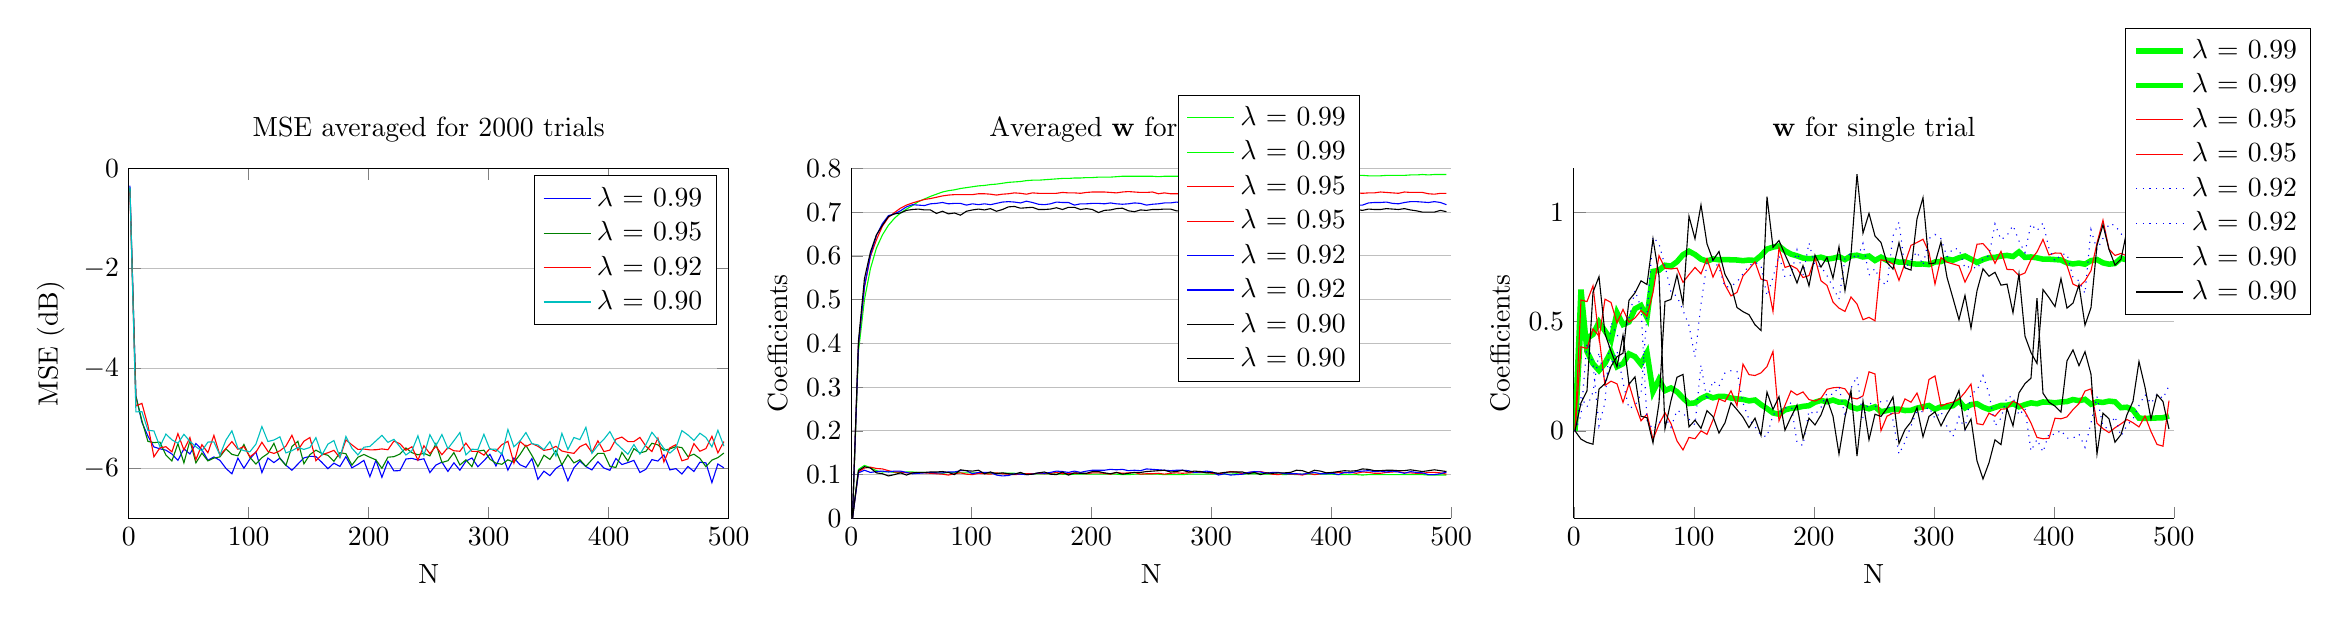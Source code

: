 % This file was created by matlab2tikz v0.4.7 running on MATLAB 8.1.
% Copyright (c) 2008--2014, Nico Schlömer <nico.schloemer@gmail.com>
% All rights reserved.
% Minimal pgfplots version: 1.3
% 
% The latest updates can be retrieved from
%   http://www.mathworks.com/matlabcentral/fileexchange/22022-matlab2tikz
% where you can also make suggestions and rate matlab2tikz.
% 
%
% defining custom colors
\definecolor{mycolor1}{rgb}{0.0,0.75,0.75}%
%
\begin{tikzpicture}

\begin{axis}[%
width=3in,
height=1.75in,
scale only axis,
xmin=0,
xmax=500,
xlabel={N},
ymin=0,
ymax=0.8,
ytick={  0, 0.1, 0.2, 0.3, 0.4, 0.5, 0.6, 0.7, 0.8, 0.9},
ylabel={Coefficients},
ymajorgrids,
name=plot2,
title={Averaged $\mathbf{w}$ for 2000 trials},
axis x line*=bottom,
axis y line*=left,
legend style={at={(0.544,0.389)},anchor=south west,draw=black,fill=white,legend cell align=left}
]
\addplot [color=green,solid]
  table[row sep=crcr]{1	0\\
6	0.112\\
11	0.121\\
16	0.116\\
21	0.109\\
26	0.106\\
31	0.107\\
36	0.105\\
41	0.104\\
46	0.106\\
51	0.106\\
56	0.105\\
61	0.105\\
66	0.104\\
71	0.104\\
76	0.103\\
81	0.105\\
86	0.105\\
91	0.104\\
96	0.104\\
101	0.104\\
106	0.104\\
111	0.103\\
116	0.103\\
121	0.103\\
126	0.103\\
131	0.103\\
136	0.103\\
141	0.102\\
146	0.102\\
151	0.102\\
156	0.102\\
161	0.102\\
166	0.102\\
171	0.101\\
176	0.101\\
181	0.1\\
186	0.101\\
191	0.101\\
196	0.101\\
201	0.101\\
206	0.101\\
211	0.101\\
216	0.101\\
221	0.101\\
226	0.1\\
231	0.1\\
236	0.101\\
241	0.101\\
246	0.101\\
251	0.101\\
256	0.101\\
261	0.1\\
266	0.1\\
271	0.1\\
276	0.1\\
281	0.101\\
286	0.101\\
291	0.101\\
296	0.101\\
301	0.101\\
306	0.101\\
311	0.101\\
316	0.101\\
321	0.102\\
326	0.101\\
331	0.102\\
336	0.102\\
341	0.102\\
346	0.101\\
351	0.101\\
356	0.101\\
361	0.1\\
366	0.101\\
371	0.1\\
376	0.101\\
381	0.101\\
386	0.101\\
391	0.101\\
396	0.101\\
401	0.101\\
406	0.1\\
411	0.1\\
416	0.1\\
421	0.1\\
426	0.099\\
431	0.1\\
436	0.1\\
441	0.1\\
446	0.1\\
451	0.1\\
456	0.1\\
461	0.1\\
466	0.1\\
471	0.1\\
476	0.1\\
481	0.099\\
486	0.099\\
491	0.099\\
496	0.099\\
};
\addlegendentry{$\lambda$ = 0.99};

\addplot [color=green,solid]
  table[row sep=crcr]{1	0\\
6	0.381\\
11	0.5\\
16	0.571\\
21	0.618\\
26	0.648\\
31	0.67\\
36	0.686\\
41	0.698\\
46	0.707\\
51	0.715\\
56	0.724\\
61	0.73\\
66	0.736\\
71	0.741\\
76	0.746\\
81	0.749\\
86	0.751\\
91	0.754\\
96	0.756\\
101	0.758\\
106	0.76\\
111	0.761\\
116	0.763\\
121	0.764\\
126	0.766\\
131	0.768\\
136	0.769\\
141	0.77\\
146	0.772\\
151	0.773\\
156	0.773\\
161	0.774\\
166	0.775\\
171	0.776\\
176	0.777\\
181	0.777\\
186	0.778\\
191	0.778\\
196	0.779\\
201	0.779\\
206	0.78\\
211	0.78\\
216	0.78\\
221	0.781\\
226	0.782\\
231	0.782\\
236	0.782\\
241	0.782\\
246	0.782\\
251	0.782\\
256	0.781\\
261	0.782\\
266	0.782\\
271	0.782\\
276	0.782\\
281	0.782\\
286	0.782\\
291	0.782\\
296	0.782\\
301	0.782\\
306	0.782\\
311	0.783\\
316	0.782\\
321	0.782\\
326	0.783\\
331	0.783\\
336	0.783\\
341	0.783\\
346	0.784\\
351	0.784\\
356	0.783\\
361	0.784\\
366	0.784\\
371	0.784\\
376	0.784\\
381	0.783\\
386	0.783\\
391	0.783\\
396	0.783\\
401	0.784\\
406	0.784\\
411	0.784\\
416	0.784\\
421	0.784\\
426	0.784\\
431	0.783\\
436	0.783\\
441	0.783\\
446	0.784\\
451	0.784\\
456	0.784\\
461	0.784\\
466	0.785\\
471	0.785\\
476	0.786\\
481	0.785\\
486	0.786\\
491	0.786\\
496	0.786\\
};
\addlegendentry{$\lambda$ = 0.99};

\addplot [color=red,solid]
  table[row sep=crcr]{1	0\\
6	0.106\\
11	0.115\\
16	0.117\\
21	0.114\\
26	0.113\\
31	0.109\\
36	0.106\\
41	0.106\\
46	0.104\\
51	0.104\\
56	0.104\\
61	0.104\\
66	0.103\\
71	0.102\\
76	0.101\\
81	0.099\\
86	0.102\\
91	0.104\\
96	0.101\\
101	0.1\\
106	0.103\\
111	0.102\\
116	0.101\\
121	0.104\\
126	0.102\\
131	0.101\\
136	0.1\\
141	0.101\\
146	0.102\\
151	0.102\\
156	0.103\\
161	0.102\\
166	0.103\\
171	0.105\\
176	0.102\\
181	0.103\\
186	0.103\\
191	0.103\\
196	0.102\\
201	0.104\\
206	0.104\\
211	0.103\\
216	0.101\\
221	0.105\\
226	0.103\\
231	0.104\\
236	0.105\\
241	0.101\\
246	0.102\\
251	0.102\\
256	0.103\\
261	0.101\\
266	0.103\\
271	0.104\\
276	0.103\\
281	0.104\\
286	0.105\\
291	0.105\\
296	0.105\\
301	0.103\\
306	0.102\\
311	0.104\\
316	0.107\\
321	0.106\\
326	0.102\\
331	0.105\\
336	0.106\\
341	0.107\\
346	0.104\\
351	0.101\\
356	0.1\\
361	0.103\\
366	0.101\\
371	0.101\\
376	0.099\\
381	0.103\\
386	0.1\\
391	0.102\\
396	0.104\\
401	0.104\\
406	0.105\\
411	0.104\\
416	0.105\\
421	0.103\\
426	0.106\\
431	0.105\\
436	0.103\\
441	0.103\\
446	0.105\\
451	0.106\\
456	0.107\\
461	0.104\\
466	0.104\\
471	0.103\\
476	0.103\\
481	0.105\\
486	0.105\\
491	0.104\\
496	0.101\\
};
\addlegendentry{$\lambda$ = 0.95};

\addplot [color=red,solid]
  table[row sep=crcr]{1	0\\
6	0.397\\
11	0.528\\
16	0.599\\
21	0.637\\
26	0.668\\
31	0.688\\
36	0.699\\
41	0.709\\
46	0.716\\
51	0.721\\
56	0.725\\
61	0.729\\
66	0.731\\
71	0.734\\
76	0.737\\
81	0.739\\
86	0.74\\
91	0.74\\
96	0.74\\
101	0.74\\
106	0.742\\
111	0.742\\
116	0.741\\
121	0.739\\
126	0.741\\
131	0.742\\
136	0.744\\
141	0.743\\
146	0.741\\
151	0.744\\
156	0.743\\
161	0.743\\
166	0.743\\
171	0.743\\
176	0.745\\
181	0.744\\
186	0.744\\
191	0.743\\
196	0.745\\
201	0.746\\
206	0.746\\
211	0.746\\
216	0.745\\
221	0.744\\
226	0.746\\
231	0.747\\
236	0.746\\
241	0.745\\
246	0.745\\
251	0.746\\
256	0.742\\
261	0.744\\
266	0.742\\
271	0.742\\
276	0.742\\
281	0.741\\
286	0.742\\
291	0.743\\
296	0.743\\
301	0.744\\
306	0.745\\
311	0.744\\
316	0.744\\
321	0.743\\
326	0.745\\
331	0.744\\
336	0.741\\
341	0.741\\
346	0.744\\
351	0.745\\
356	0.745\\
361	0.742\\
366	0.743\\
371	0.745\\
376	0.748\\
381	0.745\\
386	0.747\\
391	0.741\\
396	0.742\\
401	0.74\\
406	0.74\\
411	0.741\\
416	0.743\\
421	0.744\\
426	0.743\\
431	0.744\\
436	0.744\\
441	0.746\\
446	0.745\\
451	0.744\\
456	0.743\\
461	0.746\\
466	0.745\\
471	0.745\\
476	0.745\\
481	0.742\\
486	0.741\\
491	0.743\\
496	0.743\\
};
\addlegendentry{$\lambda$ = 0.95};

\addplot [color=blue,solid]
  table[row sep=crcr]{1	0\\
6	0.104\\
11	0.11\\
16	0.105\\
21	0.107\\
26	0.108\\
31	0.106\\
36	0.108\\
41	0.108\\
46	0.105\\
51	0.102\\
56	0.103\\
61	0.104\\
66	0.105\\
71	0.104\\
76	0.104\\
81	0.106\\
86	0.106\\
91	0.109\\
96	0.109\\
101	0.102\\
106	0.105\\
111	0.105\\
116	0.105\\
121	0.099\\
126	0.097\\
131	0.098\\
136	0.102\\
141	0.101\\
146	0.1\\
151	0.101\\
156	0.104\\
161	0.103\\
166	0.105\\
171	0.108\\
176	0.107\\
181	0.105\\
186	0.108\\
191	0.105\\
196	0.108\\
201	0.11\\
206	0.11\\
211	0.11\\
216	0.112\\
221	0.111\\
226	0.112\\
231	0.109\\
236	0.11\\
241	0.109\\
246	0.113\\
251	0.112\\
256	0.111\\
261	0.11\\
266	0.109\\
271	0.11\\
276	0.11\\
281	0.109\\
286	0.105\\
291	0.106\\
296	0.108\\
301	0.106\\
306	0.099\\
311	0.102\\
316	0.099\\
321	0.1\\
326	0.101\\
331	0.105\\
336	0.107\\
341	0.106\\
346	0.103\\
351	0.105\\
356	0.105\\
361	0.102\\
366	0.102\\
371	0.102\\
376	0.101\\
381	0.103\\
386	0.105\\
391	0.102\\
396	0.102\\
401	0.103\\
406	0.1\\
411	0.105\\
416	0.104\\
421	0.107\\
426	0.108\\
431	0.109\\
436	0.107\\
441	0.108\\
446	0.106\\
451	0.108\\
456	0.106\\
461	0.103\\
466	0.107\\
471	0.105\\
476	0.104\\
481	0.1\\
486	0.1\\
491	0.102\\
496	0.106\\
};
\addlegendentry{$\lambda$ = 0.92};

\addplot [color=blue,solid]
  table[row sep=crcr]{1	0\\
6	0.397\\
11	0.531\\
16	0.602\\
21	0.647\\
26	0.674\\
31	0.692\\
36	0.696\\
41	0.703\\
46	0.712\\
51	0.717\\
56	0.716\\
61	0.715\\
66	0.719\\
71	0.72\\
76	0.722\\
81	0.719\\
86	0.72\\
91	0.72\\
96	0.716\\
101	0.719\\
106	0.717\\
111	0.719\\
116	0.717\\
121	0.72\\
126	0.723\\
131	0.724\\
136	0.723\\
141	0.721\\
146	0.725\\
151	0.722\\
156	0.718\\
161	0.717\\
166	0.719\\
171	0.723\\
176	0.722\\
181	0.722\\
186	0.716\\
191	0.719\\
196	0.719\\
201	0.72\\
206	0.72\\
211	0.719\\
216	0.721\\
221	0.719\\
226	0.718\\
231	0.719\\
236	0.721\\
241	0.72\\
246	0.716\\
251	0.718\\
256	0.719\\
261	0.721\\
266	0.721\\
271	0.723\\
276	0.721\\
281	0.718\\
286	0.722\\
291	0.721\\
296	0.718\\
301	0.719\\
306	0.721\\
311	0.724\\
316	0.72\\
321	0.717\\
326	0.719\\
331	0.717\\
336	0.718\\
341	0.72\\
346	0.725\\
351	0.724\\
356	0.726\\
361	0.723\\
366	0.723\\
371	0.722\\
376	0.721\\
381	0.72\\
386	0.719\\
391	0.72\\
396	0.717\\
401	0.717\\
406	0.719\\
411	0.715\\
416	0.715\\
421	0.716\\
426	0.716\\
431	0.721\\
436	0.722\\
441	0.722\\
446	0.723\\
451	0.72\\
456	0.719\\
461	0.722\\
466	0.724\\
471	0.724\\
476	0.723\\
481	0.722\\
486	0.724\\
491	0.722\\
496	0.717\\
};
\addlegendentry{$\lambda$ = 0.92};

\addplot [color=black,solid]
  table[row sep=crcr]{1	0\\
6	0.109\\
11	0.118\\
16	0.115\\
21	0.104\\
26	0.102\\
31	0.097\\
36	0.1\\
41	0.104\\
46	0.099\\
51	0.104\\
56	0.105\\
61	0.105\\
66	0.106\\
71	0.106\\
76	0.107\\
81	0.105\\
86	0.1\\
91	0.111\\
96	0.109\\
101	0.108\\
106	0.11\\
111	0.102\\
116	0.106\\
121	0.102\\
126	0.104\\
131	0.102\\
136	0.101\\
141	0.105\\
146	0.1\\
151	0.101\\
156	0.104\\
161	0.106\\
166	0.101\\
171	0.1\\
176	0.106\\
181	0.099\\
186	0.104\\
191	0.103\\
196	0.103\\
201	0.107\\
206	0.107\\
211	0.104\\
216	0.102\\
221	0.105\\
226	0.101\\
231	0.103\\
236	0.105\\
241	0.105\\
246	0.107\\
251	0.108\\
256	0.109\\
261	0.11\\
266	0.106\\
271	0.107\\
276	0.11\\
281	0.106\\
286	0.108\\
291	0.107\\
296	0.104\\
301	0.105\\
306	0.103\\
311	0.105\\
316	0.106\\
321	0.106\\
326	0.106\\
331	0.102\\
336	0.105\\
341	0.1\\
346	0.104\\
351	0.103\\
356	0.104\\
361	0.104\\
366	0.105\\
371	0.11\\
376	0.109\\
381	0.104\\
386	0.11\\
391	0.108\\
396	0.104\\
401	0.105\\
406	0.107\\
411	0.109\\
416	0.108\\
421	0.109\\
426	0.113\\
431	0.112\\
436	0.109\\
441	0.109\\
446	0.11\\
451	0.11\\
456	0.109\\
461	0.109\\
466	0.111\\
471	0.109\\
476	0.107\\
481	0.109\\
486	0.111\\
491	0.109\\
496	0.107\\
};
\addlegendentry{$\lambda$ = 0.90};

\addplot [color=black,solid]
  table[row sep=crcr]{1	0\\
6	0.405\\
11	0.548\\
16	0.609\\
21	0.648\\
26	0.67\\
31	0.69\\
36	0.696\\
41	0.698\\
46	0.704\\
51	0.706\\
56	0.707\\
61	0.705\\
66	0.705\\
71	0.697\\
76	0.702\\
81	0.696\\
86	0.698\\
91	0.693\\
96	0.702\\
101	0.705\\
106	0.707\\
111	0.705\\
116	0.708\\
121	0.702\\
126	0.706\\
131	0.712\\
136	0.713\\
141	0.709\\
146	0.71\\
151	0.711\\
156	0.706\\
161	0.706\\
166	0.707\\
171	0.71\\
176	0.706\\
181	0.711\\
186	0.711\\
191	0.706\\
196	0.708\\
201	0.706\\
206	0.699\\
211	0.704\\
216	0.705\\
221	0.708\\
226	0.709\\
231	0.703\\
236	0.701\\
241	0.705\\
246	0.704\\
251	0.706\\
256	0.706\\
261	0.707\\
266	0.707\\
271	0.703\\
276	0.702\\
281	0.706\\
286	0.705\\
291	0.705\\
296	0.706\\
301	0.703\\
306	0.705\\
311	0.709\\
316	0.711\\
321	0.706\\
326	0.709\\
331	0.708\\
336	0.705\\
341	0.706\\
346	0.711\\
351	0.703\\
356	0.707\\
361	0.707\\
366	0.703\\
371	0.701\\
376	0.707\\
381	0.705\\
386	0.704\\
391	0.702\\
396	0.698\\
401	0.704\\
406	0.707\\
411	0.706\\
416	0.706\\
421	0.706\\
426	0.704\\
431	0.707\\
436	0.706\\
441	0.706\\
446	0.708\\
451	0.707\\
456	0.706\\
461	0.708\\
466	0.705\\
471	0.703\\
476	0.7\\
481	0.7\\
486	0.7\\
491	0.704\\
496	0.701\\
};
\addlegendentry{$\lambda$ = 0.90};

\end{axis}

\begin{axis}[%
width=3in,
height=1.75in,
scale only axis,
xmin=0,
xmax=500,
xlabel={N},
ymin=-7,
ymax=0,
ylabel={MSE (dB)},
ymajorgrids,
at=(plot2.left of south west),
anchor=right of south east,
title={MSE averaged for 2000 trials},
legend style={draw=black,fill=white,legend cell align=left}
]
\addplot [color=blue,solid]
  table[row sep=crcr]{1	-0.345\\
6	-4.549\\
11	-5.078\\
16	-5.353\\
21	-5.572\\
26	-5.608\\
31	-5.636\\
36	-5.713\\
41	-5.84\\
46	-5.609\\
51	-5.712\\
56	-5.503\\
61	-5.627\\
66	-5.838\\
71	-5.771\\
76	-5.84\\
81	-6.0\\
86	-6.109\\
91	-5.795\\
96	-5.998\\
101	-5.811\\
106	-5.67\\
111	-6.085\\
116	-5.795\\
121	-5.885\\
126	-5.794\\
131	-5.936\\
136	-6.038\\
141	-5.914\\
146	-5.791\\
151	-5.759\\
156	-5.764\\
161	-5.881\\
166	-6.007\\
171	-5.896\\
176	-5.962\\
181	-5.765\\
186	-5.989\\
191	-5.921\\
196	-5.84\\
201	-6.166\\
206	-5.839\\
211	-6.178\\
216	-5.859\\
221	-6.05\\
226	-6.045\\
231	-5.813\\
236	-5.8\\
241	-5.834\\
246	-5.808\\
251	-6.084\\
256	-5.934\\
261	-5.875\\
266	-6.062\\
271	-5.889\\
276	-6.038\\
281	-5.856\\
286	-5.792\\
291	-5.968\\
296	-5.847\\
301	-5.719\\
306	-5.953\\
311	-5.696\\
316	-6.036\\
321	-5.792\\
326	-5.927\\
331	-5.98\\
336	-5.804\\
341	-6.219\\
346	-6.056\\
351	-6.145\\
356	-6.001\\
361	-5.923\\
366	-6.248\\
371	-5.989\\
376	-5.855\\
381	-5.965\\
386	-6.031\\
391	-5.866\\
396	-5.993\\
401	-6.039\\
406	-5.802\\
411	-5.925\\
416	-5.885\\
421	-5.84\\
426	-6.083\\
431	-6.018\\
436	-5.825\\
441	-5.854\\
446	-5.732\\
451	-6.031\\
456	-6.005\\
461	-6.113\\
466	-5.962\\
471	-6.062\\
476	-5.876\\
481	-5.89\\
486	-6.285\\
491	-5.912\\
496	-5.991\\
};
\addlegendentry{$\lambda$ = 0.99};

\addplot [color=black!50!green,solid]
  table[row sep=crcr]{1	-0.399\\
6	-4.563\\
11	-5.046\\
16	-5.46\\
21	-5.485\\
26	-5.475\\
31	-5.735\\
36	-5.851\\
41	-5.505\\
46	-5.889\\
51	-5.446\\
56	-5.89\\
61	-5.695\\
66	-5.851\\
71	-5.794\\
76	-5.771\\
81	-5.61\\
86	-5.72\\
91	-5.749\\
96	-5.522\\
101	-5.78\\
106	-5.914\\
111	-5.786\\
116	-5.703\\
121	-5.5\\
126	-5.802\\
131	-5.943\\
136	-5.563\\
141	-5.458\\
146	-5.909\\
151	-5.726\\
156	-5.636\\
161	-5.702\\
166	-5.74\\
171	-5.859\\
176	-5.687\\
181	-5.706\\
186	-5.936\\
191	-5.778\\
196	-5.722\\
201	-5.779\\
206	-5.83\\
211	-6.0\\
216	-5.777\\
221	-5.766\\
226	-5.714\\
231	-5.592\\
236	-5.686\\
241	-5.729\\
246	-5.699\\
251	-5.75\\
256	-5.506\\
261	-5.883\\
266	-5.847\\
271	-5.685\\
276	-5.933\\
281	-5.83\\
286	-5.966\\
291	-5.654\\
296	-5.637\\
301	-5.815\\
306	-5.897\\
311	-5.918\\
316	-5.829\\
321	-5.879\\
326	-5.726\\
331	-5.54\\
336	-5.74\\
341	-5.966\\
346	-5.737\\
351	-5.821\\
356	-5.643\\
361	-5.932\\
366	-5.729\\
371	-5.891\\
376	-5.828\\
381	-5.96\\
386	-5.827\\
391	-5.699\\
396	-5.699\\
401	-5.959\\
406	-5.982\\
411	-5.68\\
416	-5.856\\
421	-5.606\\
426	-5.691\\
431	-5.66\\
436	-5.498\\
441	-5.53\\
446	-5.637\\
451	-5.61\\
456	-5.566\\
461	-5.585\\
466	-5.763\\
471	-5.717\\
476	-5.801\\
481	-5.966\\
486	-5.835\\
491	-5.785\\
496	-5.693\\
};
\addlegendentry{$\lambda$ = 0.95};

\addplot [color=red,solid]
  table[row sep=crcr]{1	-0.443\\
6	-4.752\\
11	-4.7\\
16	-5.139\\
21	-5.768\\
26	-5.591\\
31	-5.567\\
36	-5.67\\
41	-5.306\\
46	-5.632\\
51	-5.384\\
56	-5.827\\
61	-5.527\\
66	-5.687\\
71	-5.341\\
76	-5.736\\
81	-5.604\\
86	-5.465\\
91	-5.618\\
96	-5.562\\
101	-5.769\\
106	-5.678\\
111	-5.478\\
116	-5.66\\
121	-5.702\\
126	-5.649\\
131	-5.555\\
136	-5.338\\
141	-5.636\\
146	-5.457\\
151	-5.383\\
156	-5.847\\
161	-5.728\\
166	-5.688\\
171	-5.64\\
176	-5.784\\
181	-5.43\\
186	-5.529\\
191	-5.621\\
196	-5.614\\
201	-5.63\\
206	-5.628\\
211	-5.611\\
216	-5.627\\
221	-5.454\\
226	-5.507\\
231	-5.637\\
236	-5.568\\
241	-5.836\\
246	-5.548\\
251	-5.704\\
256	-5.559\\
261	-5.727\\
266	-5.585\\
271	-5.648\\
276	-5.658\\
281	-5.495\\
286	-5.661\\
291	-5.659\\
296	-5.735\\
301	-5.607\\
306	-5.659\\
311	-5.526\\
316	-5.459\\
321	-5.895\\
326	-5.458\\
331	-5.563\\
336	-5.501\\
341	-5.559\\
346	-5.64\\
351	-5.62\\
356	-5.559\\
361	-5.653\\
366	-5.68\\
371	-5.7\\
376	-5.568\\
381	-5.509\\
386	-5.682\\
391	-5.449\\
396	-5.665\\
401	-5.635\\
406	-5.417\\
411	-5.374\\
416	-5.464\\
421	-5.464\\
426	-5.381\\
431	-5.558\\
436	-5.664\\
441	-5.395\\
446	-5.872\\
451	-5.59\\
456	-5.526\\
461	-5.849\\
466	-5.812\\
471	-5.505\\
476	-5.658\\
481	-5.604\\
486	-5.357\\
491	-5.69\\
496	-5.463\\
};
\addlegendentry{$\lambda$ = 0.92};

\addplot [color=mycolor1,solid]
  table[row sep=crcr]{1	-0.38\\
6	-4.87\\
11	-4.866\\
16	-5.238\\
21	-5.252\\
26	-5.566\\
31	-5.315\\
36	-5.429\\
41	-5.499\\
46	-5.319\\
51	-5.459\\
56	-5.568\\
61	-5.65\\
66	-5.474\\
71	-5.471\\
76	-5.736\\
81	-5.436\\
86	-5.249\\
91	-5.6\\
96	-5.646\\
101	-5.668\\
106	-5.515\\
111	-5.163\\
116	-5.463\\
121	-5.433\\
126	-5.37\\
131	-5.691\\
136	-5.647\\
141	-5.581\\
146	-5.621\\
151	-5.582\\
156	-5.385\\
161	-5.734\\
166	-5.515\\
171	-5.443\\
176	-5.779\\
181	-5.363\\
186	-5.596\\
191	-5.731\\
196	-5.577\\
201	-5.561\\
206	-5.451\\
211	-5.34\\
216	-5.48\\
221	-5.419\\
226	-5.568\\
231	-5.732\\
236	-5.647\\
241	-5.348\\
246	-5.74\\
251	-5.327\\
256	-5.548\\
261	-5.324\\
266	-5.606\\
271	-5.447\\
276	-5.283\\
281	-5.73\\
286	-5.617\\
291	-5.623\\
296	-5.319\\
301	-5.618\\
306	-5.616\\
311	-5.717\\
316	-5.222\\
321	-5.568\\
326	-5.455\\
331	-5.284\\
336	-5.505\\
341	-5.531\\
346	-5.625\\
351	-5.464\\
356	-5.751\\
361	-5.3\\
366	-5.622\\
371	-5.382\\
376	-5.426\\
381	-5.18\\
386	-5.699\\
391	-5.539\\
396	-5.418\\
401	-5.265\\
406	-5.493\\
411	-5.606\\
416	-5.717\\
421	-5.524\\
426	-5.715\\
431	-5.525\\
436	-5.279\\
441	-5.428\\
446	-5.602\\
451	-5.694\\
456	-5.589\\
461	-5.245\\
466	-5.331\\
471	-5.441\\
476	-5.297\\
481	-5.382\\
486	-5.57\\
491	-5.239\\
496	-5.555\\
};
\addlegendentry{$\lambda$ = 0.90};

\end{axis}

\begin{axis}[%
width=3in,
height=1.75in,
scale only axis,
xmin=0,
xmax=500,
xlabel={N},
ymin=-0.4,
ymax=1.2,
ylabel={Coefficients},
ymajorgrids,
at=(plot2.right of south east),
anchor=left of south west,
title={$\mathbf{w}$ for single trial},
axis x line*=bottom,
axis y line*=left,
legend style={at={(0.918,0.58)},anchor=south west,draw=black,fill=white,legend cell align=left}
]
\addplot [color=green,solid,line width=2.0pt]
  table[row sep=crcr]{1	0\\
6	0.646\\
11	0.363\\
16	0.307\\
21	0.276\\
26	0.309\\
31	0.362\\
36	0.293\\
41	0.307\\
46	0.352\\
51	0.339\\
56	0.305\\
61	0.357\\
66	0.179\\
71	0.235\\
76	0.184\\
81	0.196\\
86	0.179\\
91	0.15\\
96	0.125\\
101	0.128\\
106	0.148\\
111	0.161\\
116	0.151\\
121	0.158\\
126	0.157\\
131	0.15\\
136	0.146\\
141	0.144\\
146	0.137\\
151	0.141\\
156	0.12\\
161	0.102\\
166	0.082\\
171	0.076\\
176	0.096\\
181	0.103\\
186	0.106\\
191	0.112\\
196	0.115\\
201	0.131\\
206	0.139\\
211	0.133\\
216	0.141\\
221	0.131\\
226	0.131\\
231	0.109\\
236	0.101\\
241	0.109\\
246	0.101\\
251	0.11\\
256	0.087\\
261	0.093\\
266	0.099\\
271	0.099\\
276	0.093\\
281	0.094\\
286	0.104\\
291	0.11\\
296	0.116\\
301	0.099\\
306	0.11\\
311	0.11\\
316	0.115\\
321	0.137\\
326	0.105\\
331	0.12\\
336	0.124\\
341	0.108\\
346	0.098\\
351	0.107\\
356	0.116\\
361	0.117\\
366	0.124\\
371	0.11\\
376	0.12\\
381	0.128\\
386	0.124\\
391	0.132\\
396	0.131\\
401	0.128\\
406	0.132\\
411	0.134\\
416	0.143\\
421	0.138\\
426	0.144\\
431	0.122\\
436	0.133\\
441	0.13\\
446	0.136\\
451	0.133\\
456	0.106\\
461	0.108\\
466	0.095\\
471	0.058\\
476	0.057\\
481	0.058\\
486	0.059\\
491	0.06\\
496	0.068\\
};
\addlegendentry{$\lambda$ = 0.99};

\addplot [color=green,solid,line width=2.0pt]
  table[row sep=crcr]{1	0\\
6	0.497\\
11	0.422\\
16	0.441\\
21	0.497\\
26	0.457\\
31	0.414\\
36	0.54\\
41	0.486\\
46	0.498\\
51	0.558\\
56	0.573\\
61	0.518\\
66	0.729\\
71	0.734\\
76	0.757\\
81	0.753\\
86	0.773\\
91	0.805\\
96	0.821\\
101	0.806\\
106	0.785\\
111	0.776\\
116	0.786\\
121	0.782\\
126	0.783\\
131	0.782\\
136	0.781\\
141	0.778\\
146	0.781\\
151	0.779\\
156	0.801\\
161	0.831\\
166	0.84\\
171	0.845\\
176	0.823\\
181	0.808\\
186	0.8\\
191	0.79\\
196	0.787\\
201	0.789\\
206	0.794\\
211	0.785\\
216	0.789\\
221	0.796\\
226	0.783\\
231	0.8\\
236	0.803\\
241	0.795\\
246	0.799\\
251	0.779\\
256	0.794\\
261	0.779\\
266	0.779\\
271	0.771\\
276	0.772\\
281	0.765\\
286	0.762\\
291	0.763\\
296	0.76\\
301	0.772\\
306	0.774\\
311	0.786\\
316	0.78\\
321	0.791\\
326	0.799\\
331	0.785\\
336	0.77\\
341	0.783\\
346	0.792\\
351	0.793\\
356	0.799\\
361	0.802\\
366	0.797\\
371	0.818\\
376	0.793\\
381	0.795\\
386	0.791\\
391	0.785\\
396	0.785\\
401	0.783\\
406	0.781\\
411	0.768\\
416	0.763\\
421	0.767\\
426	0.762\\
431	0.778\\
436	0.783\\
441	0.768\\
446	0.762\\
451	0.765\\
456	0.789\\
461	0.781\\
466	0.805\\
471	0.829\\
476	0.837\\
481	0.823\\
486	0.82\\
491	0.819\\
496	0.806\\
};
\addlegendentry{$\lambda$ = 0.99};

\addplot [color=red,solid]
  table[row sep=crcr]{1	0\\
6	0.384\\
11	0.377\\
16	0.466\\
21	0.433\\
26	0.208\\
31	0.227\\
36	0.215\\
41	0.13\\
46	0.215\\
51	0.122\\
56	0.046\\
61	0.077\\
66	-0.039\\
71	0.03\\
76	0.083\\
81	0.033\\
86	-0.046\\
91	-0.087\\
96	-0.03\\
101	-0.036\\
106	0.0\\
111	-0.016\\
116	0.05\\
121	0.146\\
126	0.134\\
131	0.183\\
136	0.115\\
141	0.305\\
146	0.257\\
151	0.253\\
156	0.265\\
161	0.294\\
166	0.363\\
171	0.046\\
176	0.117\\
181	0.183\\
186	0.164\\
191	0.178\\
196	0.143\\
201	0.136\\
206	0.149\\
211	0.19\\
216	0.197\\
221	0.199\\
226	0.192\\
231	0.152\\
236	0.146\\
241	0.16\\
246	0.27\\
251	0.26\\
256	0.001\\
261	0.067\\
266	0.081\\
271	0.081\\
276	0.146\\
281	0.131\\
286	0.173\\
291	0.094\\
296	0.235\\
301	0.251\\
306	0.113\\
311	0.125\\
316	0.131\\
321	0.144\\
326	0.176\\
331	0.214\\
336	0.033\\
341	0.028\\
346	0.081\\
351	0.067\\
356	0.099\\
361	0.101\\
366	0.136\\
371	0.122\\
376	0.088\\
381	0.036\\
386	-0.03\\
391	-0.036\\
396	-0.034\\
401	0.058\\
406	0.055\\
411	0.064\\
416	0.097\\
421	0.125\\
426	0.182\\
431	0.192\\
436	0.035\\
441	0.01\\
446	-0.008\\
451	0.014\\
456	0.032\\
461	0.052\\
466	0.037\\
471	0.018\\
476	0.068\\
481	-0.003\\
486	-0.062\\
491	-0.07\\
496	0.138\\
};
\addlegendentry{$\lambda$ = 0.95};

\addplot [color=red,solid]
  table[row sep=crcr]{1	0\\
6	0.598\\
11	0.591\\
16	0.663\\
21	0.423\\
26	0.602\\
31	0.587\\
36	0.494\\
41	0.555\\
46	0.497\\
51	0.516\\
56	0.55\\
61	0.525\\
66	0.632\\
71	0.801\\
76	0.743\\
81	0.74\\
86	0.744\\
91	0.679\\
96	0.714\\
101	0.747\\
106	0.718\\
111	0.787\\
116	0.703\\
121	0.762\\
126	0.667\\
131	0.617\\
136	0.633\\
141	0.708\\
146	0.739\\
151	0.773\\
156	0.694\\
161	0.686\\
166	0.546\\
171	0.835\\
176	0.747\\
181	0.756\\
186	0.741\\
191	0.701\\
196	0.71\\
201	0.791\\
206	0.686\\
211	0.665\\
216	0.589\\
221	0.561\\
226	0.546\\
231	0.612\\
236	0.58\\
241	0.508\\
246	0.519\\
251	0.503\\
256	0.782\\
261	0.776\\
266	0.763\\
271	0.688\\
276	0.767\\
281	0.848\\
286	0.861\\
291	0.876\\
296	0.817\\
301	0.671\\
306	0.792\\
311	0.771\\
316	0.763\\
321	0.755\\
326	0.68\\
331	0.734\\
336	0.853\\
341	0.856\\
346	0.825\\
351	0.766\\
356	0.821\\
361	0.738\\
366	0.737\\
371	0.71\\
376	0.722\\
381	0.783\\
386	0.818\\
391	0.875\\
396	0.804\\
401	0.813\\
406	0.812\\
411	0.756\\
416	0.671\\
421	0.658\\
426	0.686\\
431	0.732\\
436	0.858\\
441	0.963\\
446	0.831\\
451	0.802\\
456	0.811\\
461	0.8\\
466	0.776\\
471	0.791\\
476	0.704\\
481	0.633\\
486	0.67\\
491	0.697\\
496	0.828\\
};
\addlegendentry{$\lambda$ = 0.95};

\addplot [color=blue,dotted]
  table[row sep=crcr]{1	0\\
6	0.07\\
11	0.402\\
16	0.307\\
21	0.024\\
26	0.13\\
31	0.497\\
36	0.436\\
41	0.427\\
46	0.513\\
51	0.642\\
56	0.563\\
61	0.048\\
66	0.007\\
71	0.037\\
76	0.063\\
81	0.016\\
86	0.094\\
91	0.08\\
96	0.053\\
101	0.028\\
106	0.301\\
111	0.14\\
116	0.229\\
121	0.204\\
126	0.265\\
131	0.275\\
136	0.272\\
141	0.127\\
146	0.053\\
151	0.019\\
156	-0.02\\
161	-0.027\\
166	0.075\\
171	0.085\\
176	0.101\\
181	0.129\\
186	-0.054\\
191	-0.067\\
196	0.091\\
201	0.075\\
206	0.107\\
211	0.173\\
216	0.165\\
221	0.203\\
226	0.065\\
231	0.195\\
236	0.249\\
241	0.058\\
246	0.131\\
251	0.109\\
256	0.135\\
261	0.137\\
266	0.049\\
271	-0.106\\
276	-0.051\\
281	0.022\\
286	0.091\\
291	0.087\\
296	0.109\\
301	0.056\\
306	0.088\\
311	0.019\\
316	-0.026\\
321	0.064\\
326	0.008\\
331	0.172\\
336	0.184\\
341	0.253\\
346	0.17\\
351	0.023\\
356	0.058\\
361	0.156\\
366	0.156\\
371	0.071\\
376	0.104\\
381	-0.092\\
386	-0.039\\
391	-0.097\\
396	-0.012\\
401	-0.018\\
406	0.003\\
411	-0.033\\
416	-0.033\\
421	-0.015\\
426	-0.075\\
431	0.037\\
436	0.157\\
441	0.02\\
446	0.01\\
451	0.066\\
456	-0.024\\
461	0.025\\
466	0.054\\
471	0.116\\
476	0.166\\
481	0.125\\
486	0.168\\
491	0.148\\
496	0.206\\
};
\addlegendentry{$\lambda$ = 0.92};

\addplot [color=blue,dotted]
  table[row sep=crcr]{1	0\\
6	0.155\\
11	0.109\\
16	0.178\\
21	0.359\\
26	0.226\\
31	0.304\\
36	0.365\\
41	0.221\\
46	0.102\\
51	0.115\\
56	0.169\\
61	0.533\\
66	0.887\\
71	0.855\\
76	0.755\\
81	0.633\\
86	0.615\\
91	0.551\\
96	0.482\\
101	0.338\\
106	0.579\\
111	0.765\\
116	0.78\\
121	0.747\\
126	0.657\\
131	0.661\\
136	0.681\\
141	0.718\\
146	0.755\\
151	0.771\\
156	0.755\\
161	0.617\\
166	0.702\\
171	0.802\\
176	0.702\\
181	0.712\\
186	0.827\\
191	0.712\\
196	0.859\\
201	0.755\\
206	0.751\\
211	0.71\\
216	0.656\\
221	0.602\\
226	0.789\\
231	0.812\\
236	0.786\\
241	0.857\\
246	0.712\\
251	0.742\\
256	0.68\\
261	0.668\\
266	0.891\\
271	0.954\\
276	0.739\\
281	0.781\\
286	0.819\\
291	0.757\\
296	0.879\\
301	0.898\\
306	0.878\\
311	0.795\\
316	0.834\\
321	0.831\\
326	0.743\\
331	0.754\\
336	0.74\\
341	0.786\\
346	0.801\\
351	0.946\\
356	0.874\\
361	0.893\\
366	0.939\\
371	0.868\\
376	0.815\\
381	0.946\\
386	0.915\\
391	0.95\\
396	0.834\\
401	0.776\\
406	0.806\\
411	0.809\\
416	0.702\\
421	0.686\\
426	0.628\\
431	0.92\\
436	0.828\\
441	0.88\\
446	0.947\\
451	0.94\\
456	0.902\\
461	0.865\\
466	0.863\\
471	0.959\\
476	0.868\\
481	0.885\\
486	0.793\\
491	0.75\\
496	0.684\\
};
\addlegendentry{$\lambda$ = 0.92};

\addplot [color=black,solid]
  table[row sep=crcr]{1	0\\
6	-0.038\\
11	-0.053\\
16	-0.061\\
21	0.191\\
26	0.216\\
31	0.295\\
36	0.339\\
41	0.355\\
46	0.597\\
51	0.631\\
56	0.686\\
61	0.669\\
66	0.878\\
71	0.709\\
76	0.01\\
81	0.138\\
86	0.245\\
91	0.258\\
96	0.018\\
101	0.049\\
106	0.011\\
111	0.092\\
116	0.065\\
121	-0.01\\
126	0.037\\
131	0.129\\
136	0.097\\
141	0.063\\
146	0.015\\
151	0.058\\
156	-0.021\\
161	0.177\\
166	0.098\\
171	0.156\\
176	0.003\\
181	0.063\\
186	0.118\\
191	-0.036\\
196	0.058\\
201	0.027\\
206	0.073\\
211	0.146\\
216	0.067\\
221	-0.106\\
226	0.062\\
231	0.184\\
236	-0.115\\
241	0.136\\
246	-0.041\\
251	0.076\\
256	0.066\\
261	0.103\\
266	0.155\\
271	-0.058\\
276	0.006\\
281	0.041\\
286	0.106\\
291	-0.027\\
296	0.066\\
301	0.087\\
306	0.023\\
311	0.077\\
316	0.121\\
321	0.185\\
326	0.005\\
331	0.054\\
336	-0.137\\
341	-0.22\\
346	-0.146\\
351	-0.041\\
356	-0.063\\
361	0.102\\
366	0.023\\
371	0.174\\
376	0.216\\
381	0.241\\
386	0.607\\
391	0.172\\
396	0.131\\
401	0.113\\
406	0.086\\
411	0.32\\
416	0.37\\
421	0.298\\
426	0.362\\
431	0.259\\
436	-0.106\\
441	0.081\\
446	0.055\\
451	-0.052\\
456	-0.017\\
461	0.074\\
466	0.135\\
471	0.317\\
476	0.2\\
481	0.054\\
486	0.166\\
491	0.134\\
496	0.008\\
};
\addlegendentry{$\lambda$ = 0.90};

\addplot [color=black,solid]
  table[row sep=crcr]{1	0\\
6	0.128\\
11	0.183\\
16	0.634\\
21	0.705\\
26	0.444\\
31	0.364\\
36	0.293\\
41	0.437\\
46	0.213\\
51	0.247\\
56	0.067\\
61	0.06\\
66	-0.055\\
71	0.127\\
76	0.591\\
81	0.601\\
86	0.713\\
91	0.58\\
96	0.981\\
101	0.878\\
106	1.033\\
111	0.855\\
116	0.78\\
121	0.82\\
126	0.715\\
131	0.666\\
136	0.564\\
141	0.545\\
146	0.531\\
151	0.485\\
156	0.459\\
161	1.071\\
166	0.839\\
171	0.87\\
176	0.806\\
181	0.745\\
186	0.676\\
191	0.755\\
196	0.663\\
201	0.804\\
206	0.749\\
211	0.793\\
216	0.698\\
221	0.842\\
226	0.641\\
231	0.805\\
236	1.173\\
241	0.904\\
246	0.994\\
251	0.891\\
256	0.861\\
261	0.769\\
266	0.74\\
271	0.86\\
276	0.745\\
281	0.735\\
286	0.969\\
291	1.066\\
296	0.764\\
301	0.767\\
306	0.864\\
311	0.702\\
316	0.606\\
321	0.508\\
326	0.619\\
331	0.47\\
336	0.64\\
341	0.741\\
346	0.707\\
351	0.725\\
356	0.666\\
361	0.671\\
366	0.54\\
371	0.718\\
376	0.433\\
381	0.358\\
386	0.308\\
391	0.646\\
396	0.609\\
401	0.568\\
406	0.696\\
411	0.561\\
416	0.584\\
421	0.668\\
426	0.483\\
431	0.563\\
436	0.848\\
441	0.942\\
446	0.83\\
451	0.758\\
456	0.785\\
461	0.917\\
466	0.828\\
471	0.85\\
476	0.906\\
481	0.95\\
486	0.719\\
491	0.763\\
496	0.915\\
};
\addlegendentry{$\lambda$ = 0.90};

\end{axis}
\end{tikzpicture}%